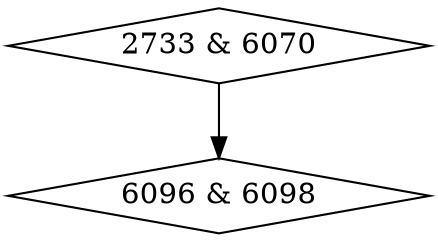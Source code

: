 digraph {
0 [label = "2733 & 6070", shape = diamond];
1 [label = "6096 & 6098", shape = diamond];
0->1;
}
